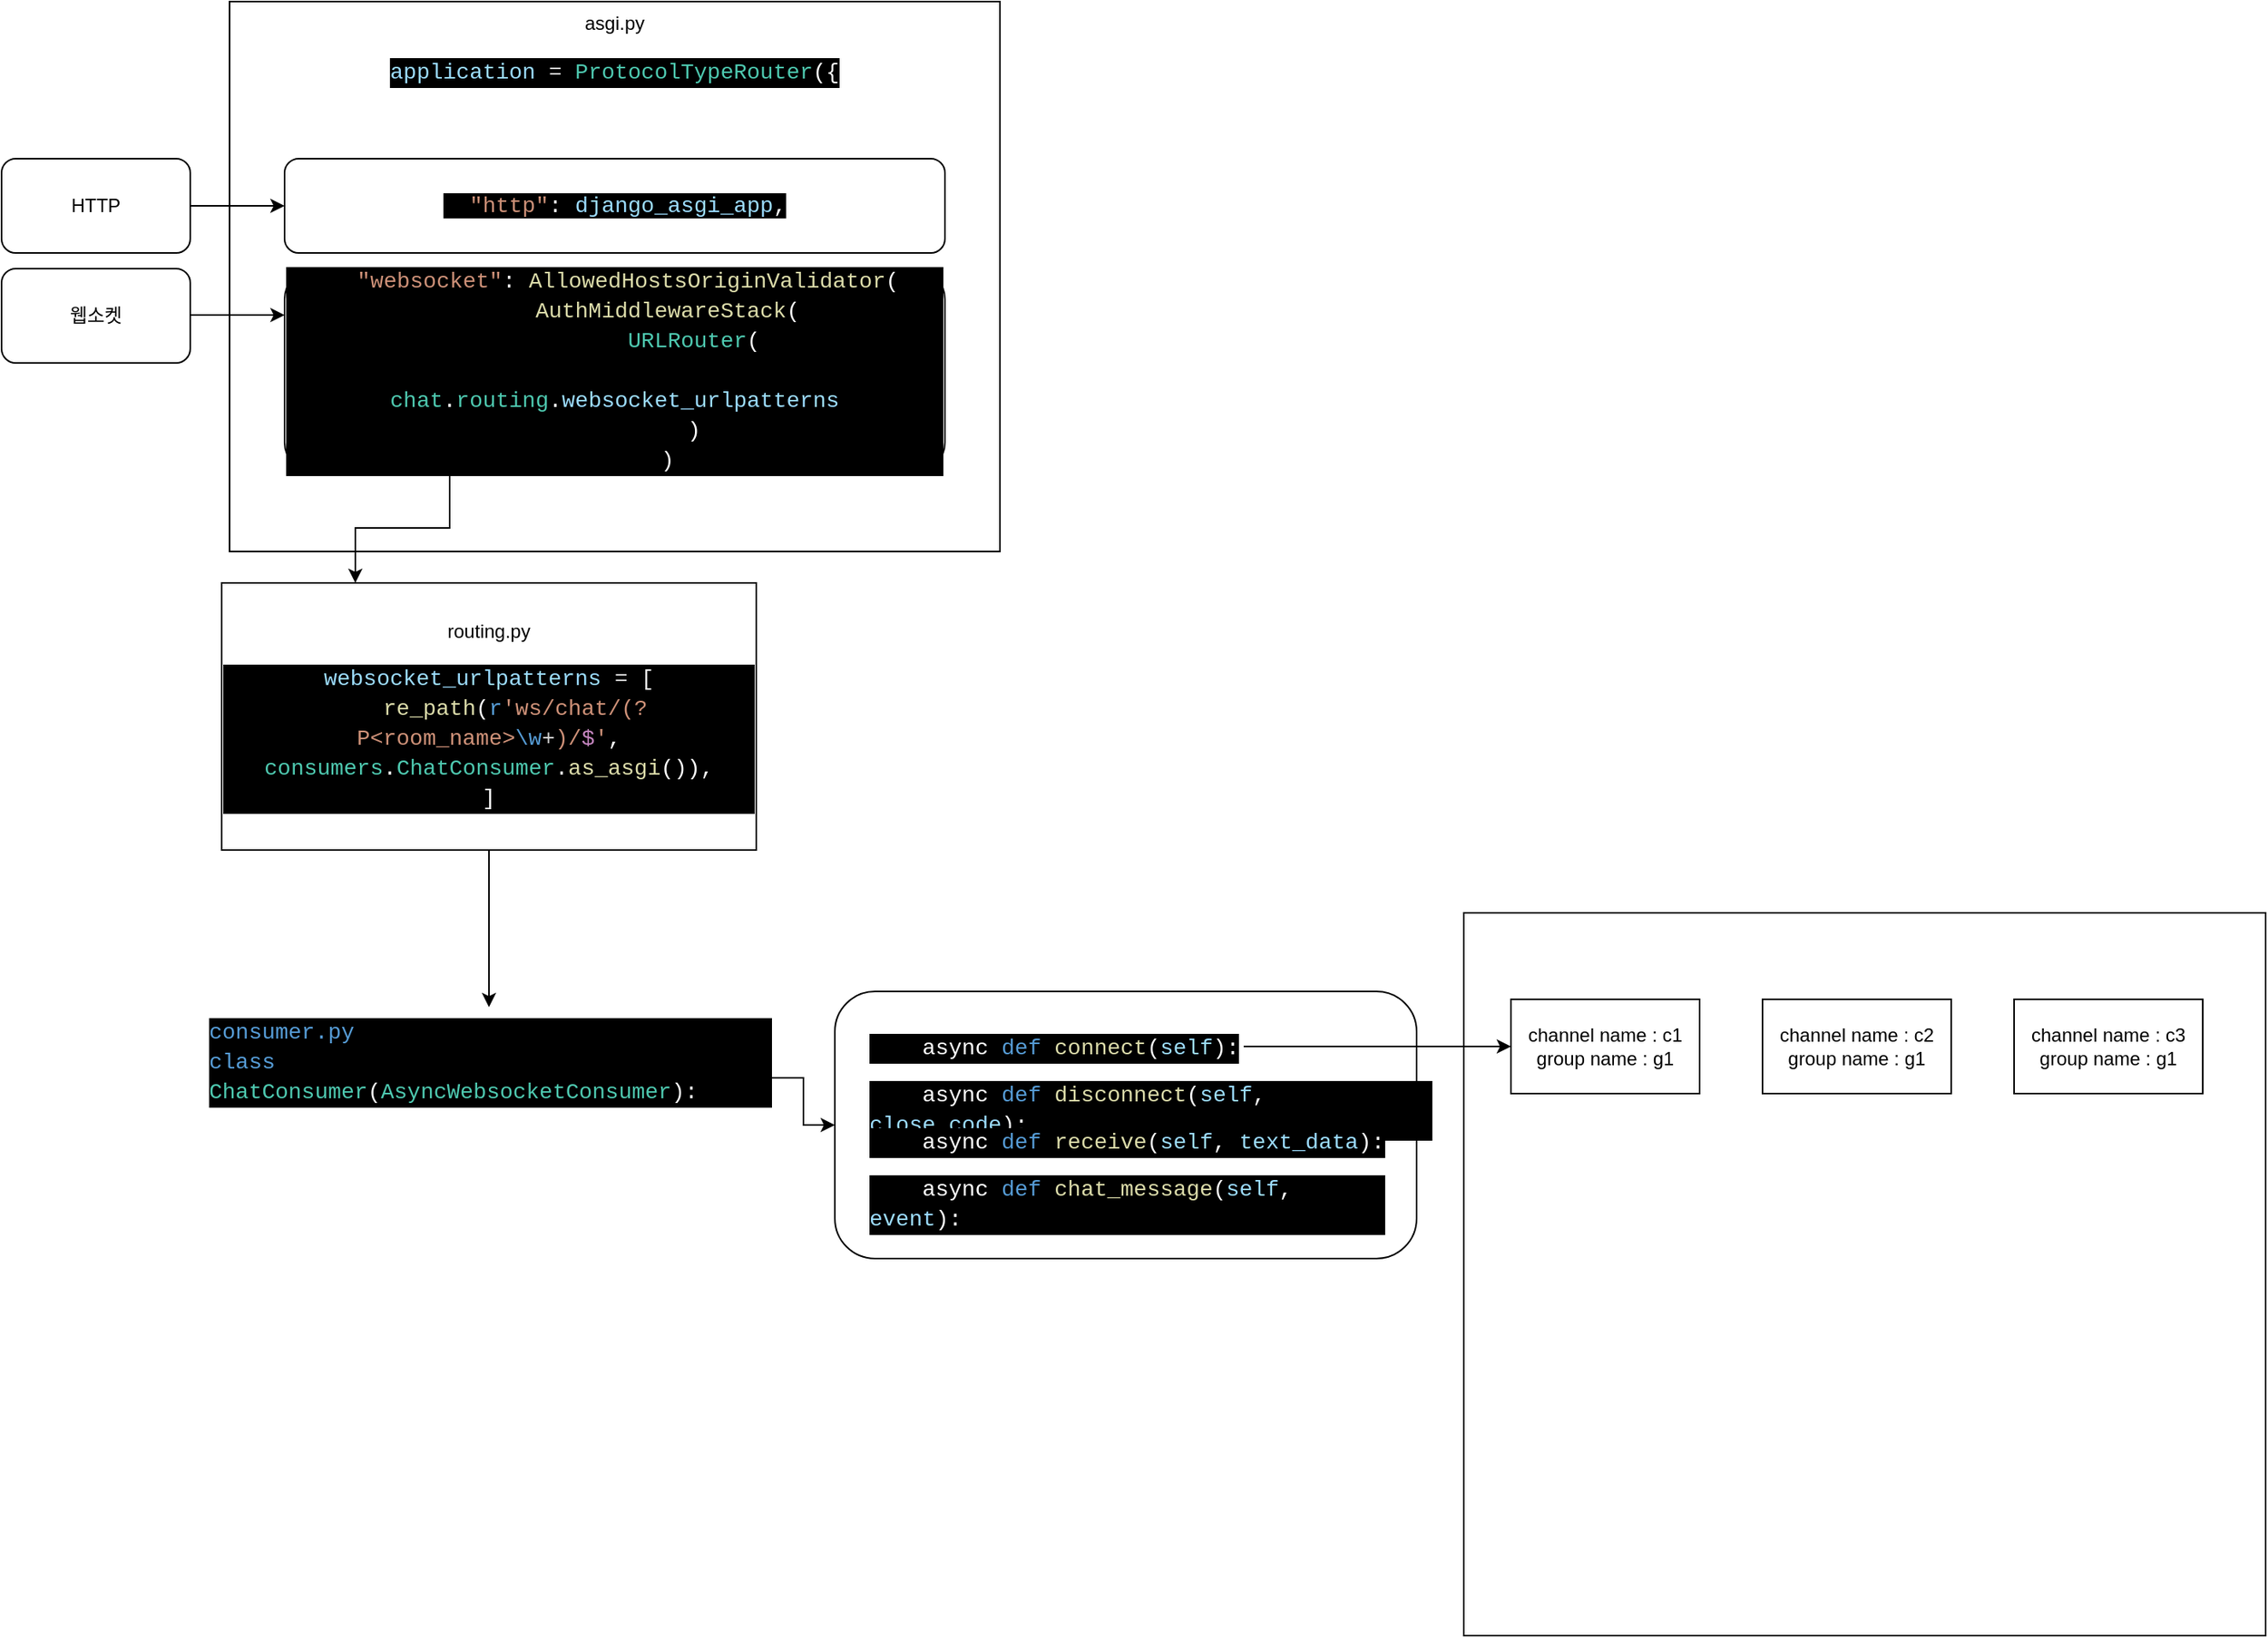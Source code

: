<mxfile version="18.0.2" type="github">
  <diagram id="NPFsqB44y0v2ecBJwlY3" name="Page-1">
    <mxGraphModel dx="1422" dy="697" grid="1" gridSize="10" guides="1" tooltips="1" connect="1" arrows="1" fold="1" page="1" pageScale="1" pageWidth="827" pageHeight="1169" math="0" shadow="0">
      <root>
        <mxCell id="0" />
        <mxCell id="1" parent="0" />
        <mxCell id="fisEKcdaARFLmrejdQHy-31" value="" style="rounded=0;whiteSpace=wrap;html=1;labelBackgroundColor=none;" vertex="1" parent="1">
          <mxGeometry x="1010" y="650" width="510" height="460" as="geometry" />
        </mxCell>
        <mxCell id="fisEKcdaARFLmrejdQHy-23" value="" style="rounded=1;whiteSpace=wrap;html=1;" vertex="1" parent="1">
          <mxGeometry x="610" y="700" width="370" height="170" as="geometry" />
        </mxCell>
        <mxCell id="fisEKcdaARFLmrejdQHy-13" value="asgi.py&lt;br&gt;&lt;br&gt;&lt;div style=&quot;color: rgb(255, 255, 255); background-color: rgb(0, 0, 0); font-family: Consolas, &amp;quot;Courier New&amp;quot;, monospace; font-size: 14px; line-height: 19px;&quot;&gt;&lt;div&gt;&lt;span style=&quot;color: #9cdcfe;&quot;&gt;application&lt;/span&gt; &lt;span style=&quot;color: #d4d4d4;&quot;&gt;=&lt;/span&gt; &lt;span style=&quot;color: #4ec9b0;&quot;&gt;ProtocolTypeRouter&lt;/span&gt;({&lt;/div&gt;&lt;div&gt;&lt;span style=&quot;color: #9cdcfe;&quot;&gt;&lt;/span&gt;&lt;/div&gt;&lt;/div&gt;" style="rounded=0;whiteSpace=wrap;html=1;verticalAlign=top;" vertex="1" parent="1">
          <mxGeometry x="225" y="70" width="490" height="350" as="geometry" />
        </mxCell>
        <mxCell id="fisEKcdaARFLmrejdQHy-2" value="HTTP" style="rounded=1;whiteSpace=wrap;html=1;" vertex="1" parent="1">
          <mxGeometry x="80" y="170" width="120" height="60" as="geometry" />
        </mxCell>
        <mxCell id="fisEKcdaARFLmrejdQHy-3" value="웹소켓" style="rounded=1;whiteSpace=wrap;html=1;" vertex="1" parent="1">
          <mxGeometry x="80" y="240" width="120" height="60" as="geometry" />
        </mxCell>
        <mxCell id="fisEKcdaARFLmrejdQHy-5" value="&lt;span style=&quot;background-color: rgb(0, 0, 0); font-family: Consolas, &amp;quot;Courier New&amp;quot;, monospace; font-size: 14px; color: rgb(156, 220, 254);&quot;&gt;&amp;nbsp;&amp;nbsp;&lt;/span&gt;&lt;span style=&quot;background-color: rgb(0, 0, 0); font-family: Consolas, &amp;quot;Courier New&amp;quot;, monospace; font-size: 14px; color: rgb(206, 145, 120);&quot;&gt;&quot;http&quot;&lt;/span&gt;&lt;span style=&quot;background-color: rgb(0, 0, 0); color: rgb(255, 255, 255); font-family: Consolas, &amp;quot;Courier New&amp;quot;, monospace; font-size: 14px;&quot;&gt;: &lt;/span&gt;&lt;span style=&quot;background-color: rgb(0, 0, 0); font-family: Consolas, &amp;quot;Courier New&amp;quot;, monospace; font-size: 14px; color: rgb(156, 220, 254);&quot;&gt;django_asgi_app&lt;/span&gt;&lt;span style=&quot;background-color: rgb(0, 0, 0); color: rgb(255, 255, 255); font-family: Consolas, &amp;quot;Courier New&amp;quot;, monospace; font-size: 14px;&quot;&gt;,&lt;/span&gt;&lt;br&gt;&lt;div style=&quot;color: rgb(255, 255, 255); background-color: rgb(0, 0, 0); font-family: Consolas, &amp;quot;Courier New&amp;quot;, monospace; font-size: 14px; line-height: 19px;&quot;&gt;&lt;div&gt;&lt;span style=&quot;color: #9cdcfe;&quot;&gt;&lt;/span&gt;&lt;/div&gt;&lt;/div&gt;" style="rounded=1;whiteSpace=wrap;html=1;" vertex="1" parent="1">
          <mxGeometry x="260" y="170" width="420" height="60" as="geometry" />
        </mxCell>
        <mxCell id="fisEKcdaARFLmrejdQHy-29" style="edgeStyle=orthogonalEdgeStyle;rounded=0;orthogonalLoop=1;jettySize=auto;html=1;exitX=0.25;exitY=1;exitDx=0;exitDy=0;entryX=0.25;entryY=0;entryDx=0;entryDy=0;" edge="1" parent="1" source="fisEKcdaARFLmrejdQHy-6" target="fisEKcdaARFLmrejdQHy-12">
          <mxGeometry relative="1" as="geometry" />
        </mxCell>
        <mxCell id="fisEKcdaARFLmrejdQHy-6" value="&lt;div style=&quot;color: rgb(255, 255, 255); background-color: rgb(0, 0, 0); font-family: Consolas, &amp;quot;Courier New&amp;quot;, monospace; font-size: 14px; line-height: 19px;&quot;&gt;&lt;div&gt;&lt;span style=&quot;color: #9cdcfe;&quot;&gt;&amp;nbsp; &lt;/span&gt;&lt;span style=&quot;color: #ce9178;&quot;&gt;&quot;websocket&quot;&lt;/span&gt;: &lt;span style=&quot;color: #dcdcaa;&quot;&gt;AllowedHostsOriginValidator&lt;/span&gt;(&lt;/div&gt;&lt;div&gt;&amp;nbsp; &amp;nbsp; &amp;nbsp; &amp;nbsp; &lt;span style=&quot;color: #dcdcaa;&quot;&gt;AuthMiddlewareStack&lt;/span&gt;(&lt;/div&gt;&lt;div&gt;&amp;nbsp; &amp;nbsp; &amp;nbsp; &amp;nbsp; &amp;nbsp; &amp;nbsp; &lt;span style=&quot;color: #4ec9b0;&quot;&gt;URLRouter&lt;/span&gt;(&lt;/div&gt;&lt;div&gt;&amp;nbsp; &amp;nbsp; &amp;nbsp; &amp;nbsp; &amp;nbsp; &amp;nbsp; &amp;nbsp; &amp;nbsp; &lt;span style=&quot;color: #4ec9b0;&quot;&gt;chat&lt;/span&gt;.&lt;span style=&quot;color: #4ec9b0;&quot;&gt;routing&lt;/span&gt;.&lt;span style=&quot;color: #9cdcfe;&quot;&gt;websocket_urlpatterns&lt;/span&gt;&lt;/div&gt;&lt;div&gt;&amp;nbsp; &amp;nbsp; &amp;nbsp; &amp;nbsp; &amp;nbsp; &amp;nbsp; )&lt;/div&gt;&lt;div&gt;&amp;nbsp; &amp;nbsp; &amp;nbsp; &amp;nbsp; )&lt;/div&gt;&lt;/div&gt;" style="rounded=1;whiteSpace=wrap;html=1;" vertex="1" parent="1">
          <mxGeometry x="260" y="240" width="420" height="130" as="geometry" />
        </mxCell>
        <mxCell id="fisEKcdaARFLmrejdQHy-8" value="" style="endArrow=classic;html=1;rounded=0;exitX=1;exitY=0.5;exitDx=0;exitDy=0;entryX=0;entryY=0.5;entryDx=0;entryDy=0;" edge="1" parent="1" source="fisEKcdaARFLmrejdQHy-2" target="fisEKcdaARFLmrejdQHy-5">
          <mxGeometry width="50" height="50" relative="1" as="geometry">
            <mxPoint x="380" y="390" as="sourcePoint" />
            <mxPoint x="430" y="340" as="targetPoint" />
          </mxGeometry>
        </mxCell>
        <mxCell id="fisEKcdaARFLmrejdQHy-9" value="" style="endArrow=classic;html=1;rounded=0;exitX=1;exitY=0.5;exitDx=0;exitDy=0;entryX=0;entryY=0.5;entryDx=0;entryDy=0;" edge="1" parent="1">
          <mxGeometry width="50" height="50" relative="1" as="geometry">
            <mxPoint x="200" y="269.5" as="sourcePoint" />
            <mxPoint x="260" y="269.5" as="targetPoint" />
          </mxGeometry>
        </mxCell>
        <mxCell id="fisEKcdaARFLmrejdQHy-25" style="edgeStyle=orthogonalEdgeStyle;rounded=0;orthogonalLoop=1;jettySize=auto;html=1;exitX=0.5;exitY=1;exitDx=0;exitDy=0;entryX=0.5;entryY=0;entryDx=0;entryDy=0;" edge="1" parent="1" source="fisEKcdaARFLmrejdQHy-12" target="fisEKcdaARFLmrejdQHy-14">
          <mxGeometry relative="1" as="geometry" />
        </mxCell>
        <mxCell id="fisEKcdaARFLmrejdQHy-12" value="routing.py&lt;br&gt;&lt;br&gt;&lt;div style=&quot;color: rgb(255, 255, 255); background-color: rgb(0, 0, 0); font-family: Consolas, &amp;quot;Courier New&amp;quot;, monospace; font-size: 14px; line-height: 19px;&quot;&gt;&lt;div&gt;&lt;span style=&quot;color: #9cdcfe;&quot;&gt;websocket_urlpatterns&lt;/span&gt; &lt;span style=&quot;color: #d4d4d4;&quot;&gt;=&lt;/span&gt; [&lt;/div&gt;&lt;div&gt;&amp;nbsp; &amp;nbsp; &lt;span style=&quot;color: #dcdcaa;&quot;&gt;re_path&lt;/span&gt;(&lt;span style=&quot;color: #569cd6;&quot;&gt;r&lt;/span&gt;&lt;span style=&quot;color: #ce9178;&quot;&gt;&#39;ws/chat/(?P&amp;lt;room_name&amp;gt;&lt;/span&gt;&lt;span style=&quot;color: #569cd6;&quot;&gt;\w&lt;/span&gt;&lt;span style=&quot;color: #d4d4d4;&quot;&gt;+&lt;/span&gt;&lt;span style=&quot;color: #ce9178;&quot;&gt;)/&lt;/span&gt;&lt;span style=&quot;color: #c586c0;&quot;&gt;$&lt;/span&gt;&lt;span style=&quot;color: #ce9178;&quot;&gt;&#39;&lt;/span&gt;, &lt;span style=&quot;color: #4ec9b0;&quot;&gt;consumers&lt;/span&gt;.&lt;span style=&quot;color: #4ec9b0;&quot;&gt;ChatConsumer&lt;/span&gt;.&lt;span style=&quot;color: #dcdcaa;&quot;&gt;as_asgi&lt;/span&gt;()),&lt;/div&gt;&lt;div&gt;]&lt;/div&gt;&lt;/div&gt;" style="rounded=0;whiteSpace=wrap;html=1;" vertex="1" parent="1">
          <mxGeometry x="220" y="440" width="340" height="170" as="geometry" />
        </mxCell>
        <mxCell id="fisEKcdaARFLmrejdQHy-24" style="edgeStyle=orthogonalEdgeStyle;rounded=0;orthogonalLoop=1;jettySize=auto;html=1;exitX=1;exitY=0.75;exitDx=0;exitDy=0;entryX=0;entryY=0.5;entryDx=0;entryDy=0;" edge="1" parent="1" source="fisEKcdaARFLmrejdQHy-14" target="fisEKcdaARFLmrejdQHy-23">
          <mxGeometry relative="1" as="geometry" />
        </mxCell>
        <mxCell id="fisEKcdaARFLmrejdQHy-14" value="&lt;div style=&quot;color: rgb(255, 255, 255); background-color: rgb(0, 0, 0); font-family: Consolas, &amp;quot;Courier New&amp;quot;, monospace; font-weight: normal; font-size: 14px; line-height: 19px;&quot;&gt;&lt;div&gt;&lt;span style=&quot;color: #569cd6;&quot;&gt;consumer.py&lt;br&gt;class&lt;/span&gt;&lt;span style=&quot;color: #ffffff;&quot;&gt; &lt;/span&gt;&lt;span style=&quot;color: #4ec9b0;&quot;&gt;ChatConsumer&lt;/span&gt;&lt;span style=&quot;color: #ffffff;&quot;&gt;(&lt;/span&gt;&lt;span style=&quot;color: #4ec9b0;&quot;&gt;AsyncWebsocketConsumer&lt;/span&gt;&lt;span style=&quot;color: #ffffff;&quot;&gt;):&lt;/span&gt;&lt;/div&gt;&lt;/div&gt;" style="text;whiteSpace=wrap;html=1;" vertex="1" parent="1">
          <mxGeometry x="210" y="710" width="360" height="60" as="geometry" />
        </mxCell>
        <mxCell id="fisEKcdaARFLmrejdQHy-30" style="edgeStyle=orthogonalEdgeStyle;rounded=0;orthogonalLoop=1;jettySize=auto;html=1;exitX=1;exitY=0.5;exitDx=0;exitDy=0;entryX=0;entryY=0.5;entryDx=0;entryDy=0;" edge="1" parent="1" source="fisEKcdaARFLmrejdQHy-18" target="fisEKcdaARFLmrejdQHy-26">
          <mxGeometry relative="1" as="geometry" />
        </mxCell>
        <mxCell id="fisEKcdaARFLmrejdQHy-18" value="&lt;div style=&quot;color: rgb(255, 255, 255); background-color: rgb(0, 0, 0); font-family: Consolas, &amp;quot;Courier New&amp;quot;, monospace; font-weight: normal; font-size: 14px; line-height: 19px;&quot;&gt;&lt;div&gt;&lt;span style=&quot;color: #ffffff;&quot;&gt;&amp;nbsp; &amp;nbsp; async &lt;/span&gt;&lt;span style=&quot;color: #569cd6;&quot;&gt;def&lt;/span&gt;&lt;span style=&quot;color: #ffffff;&quot;&gt; &lt;/span&gt;&lt;span style=&quot;color: #dcdcaa;&quot;&gt;connect&lt;/span&gt;&lt;span style=&quot;color: #ffffff;&quot;&gt;(&lt;/span&gt;&lt;span style=&quot;color: #9cdcfe;&quot;&gt;self&lt;/span&gt;&lt;span style=&quot;color: #ffffff;&quot;&gt;):&lt;/span&gt;&lt;/div&gt;&lt;div&gt;&lt;span style=&quot;color: #ffffff;&quot;&gt;&lt;/span&gt;&lt;/div&gt;&lt;/div&gt;" style="text;whiteSpace=wrap;html=1;" vertex="1" parent="1">
          <mxGeometry x="630" y="720" width="240" height="30" as="geometry" />
        </mxCell>
        <mxCell id="fisEKcdaARFLmrejdQHy-19" value="&lt;div style=&quot;color: rgb(255, 255, 255); background-color: rgb(0, 0, 0); font-family: Consolas, &amp;quot;Courier New&amp;quot;, monospace; font-weight: normal; font-size: 14px; line-height: 19px;&quot;&gt;&lt;div&gt;&lt;span style=&quot;color: #ffffff;&quot;&gt;&amp;nbsp; &amp;nbsp; async &lt;/span&gt;&lt;span style=&quot;color: #569cd6;&quot;&gt;def&lt;/span&gt;&lt;span style=&quot;color: #ffffff;&quot;&gt; &lt;/span&gt;&lt;span style=&quot;color: #dcdcaa;&quot;&gt;disconnect&lt;/span&gt;&lt;span style=&quot;color: #ffffff;&quot;&gt;(&lt;/span&gt;&lt;span style=&quot;color: #9cdcfe;&quot;&gt;self&lt;/span&gt;&lt;span style=&quot;color: #ffffff;&quot;&gt;, &lt;/span&gt;&lt;span style=&quot;color: #9cdcfe;&quot;&gt;close_code&lt;/span&gt;&lt;span style=&quot;color: #ffffff;&quot;&gt;):&lt;/span&gt;&lt;/div&gt;&lt;div&gt;&lt;span style=&quot;color: #ffffff;&quot;&gt;&lt;/span&gt;&lt;/div&gt;&lt;/div&gt;" style="text;whiteSpace=wrap;html=1;" vertex="1" parent="1">
          <mxGeometry x="630" y="750" width="360" height="30" as="geometry" />
        </mxCell>
        <mxCell id="fisEKcdaARFLmrejdQHy-21" value="&lt;div style=&quot;color: rgb(255, 255, 255); background-color: rgb(0, 0, 0); font-family: Consolas, &amp;quot;Courier New&amp;quot;, monospace; font-weight: normal; font-size: 14px; line-height: 19px;&quot;&gt;&lt;div&gt;&lt;span style=&quot;color: #ffffff;&quot;&gt;&amp;nbsp; &amp;nbsp; async &lt;/span&gt;&lt;span style=&quot;color: #569cd6;&quot;&gt;def&lt;/span&gt;&lt;span style=&quot;color: #ffffff;&quot;&gt; &lt;/span&gt;&lt;span style=&quot;color: #dcdcaa;&quot;&gt;receive&lt;/span&gt;&lt;span style=&quot;color: #ffffff;&quot;&gt;(&lt;/span&gt;&lt;span style=&quot;color: #9cdcfe;&quot;&gt;self&lt;/span&gt;&lt;span style=&quot;color: #ffffff;&quot;&gt;, &lt;/span&gt;&lt;span style=&quot;color: #9cdcfe;&quot;&gt;text_data&lt;/span&gt;&lt;span style=&quot;color: #ffffff;&quot;&gt;):&lt;/span&gt;&lt;/div&gt;&lt;div&gt;&lt;span style=&quot;color: #ffffff;&quot;&gt;&lt;/span&gt;&lt;/div&gt;&lt;/div&gt;" style="text;whiteSpace=wrap;html=1;" vertex="1" parent="1">
          <mxGeometry x="630" y="780" width="330" height="30" as="geometry" />
        </mxCell>
        <mxCell id="fisEKcdaARFLmrejdQHy-22" value="&lt;div style=&quot;color: rgb(255, 255, 255); background-color: rgb(0, 0, 0); font-family: Consolas, &amp;quot;Courier New&amp;quot;, monospace; font-weight: normal; font-size: 14px; line-height: 19px;&quot;&gt;&lt;div&gt;&lt;span style=&quot;color: #ffffff;&quot;&gt;&amp;nbsp; &amp;nbsp; async &lt;/span&gt;&lt;span style=&quot;color: #569cd6;&quot;&gt;def&lt;/span&gt;&lt;span style=&quot;color: #ffffff;&quot;&gt; &lt;/span&gt;&lt;span style=&quot;color: #dcdcaa;&quot;&gt;chat_message&lt;/span&gt;&lt;span style=&quot;color: #ffffff;&quot;&gt;(&lt;/span&gt;&lt;span style=&quot;color: #9cdcfe;&quot;&gt;self&lt;/span&gt;&lt;span style=&quot;color: #ffffff;&quot;&gt;, &lt;/span&gt;&lt;span style=&quot;color: #9cdcfe;&quot;&gt;event&lt;/span&gt;&lt;span style=&quot;color: #ffffff;&quot;&gt;):&lt;/span&gt;&lt;/div&gt;&lt;div&gt;&lt;span style=&quot;color: #ffffff;&quot;&gt;&lt;/span&gt;&lt;/div&gt;&lt;/div&gt;" style="text;whiteSpace=wrap;html=1;" vertex="1" parent="1">
          <mxGeometry x="630" y="810" width="330" height="30" as="geometry" />
        </mxCell>
        <mxCell id="fisEKcdaARFLmrejdQHy-26" value="channel name : c1&lt;br&gt;group name : g1" style="rounded=0;whiteSpace=wrap;html=1;labelBackgroundColor=none;" vertex="1" parent="1">
          <mxGeometry x="1040" y="705" width="120" height="60" as="geometry" />
        </mxCell>
        <mxCell id="fisEKcdaARFLmrejdQHy-32" value="channel name : c2&lt;br&gt;group name : g1" style="rounded=0;whiteSpace=wrap;html=1;labelBackgroundColor=none;" vertex="1" parent="1">
          <mxGeometry x="1200" y="705" width="120" height="60" as="geometry" />
        </mxCell>
        <mxCell id="fisEKcdaARFLmrejdQHy-33" value="channel name : c3&lt;br&gt;group name : g1" style="rounded=0;whiteSpace=wrap;html=1;labelBackgroundColor=none;" vertex="1" parent="1">
          <mxGeometry x="1360" y="705" width="120" height="60" as="geometry" />
        </mxCell>
      </root>
    </mxGraphModel>
  </diagram>
</mxfile>
